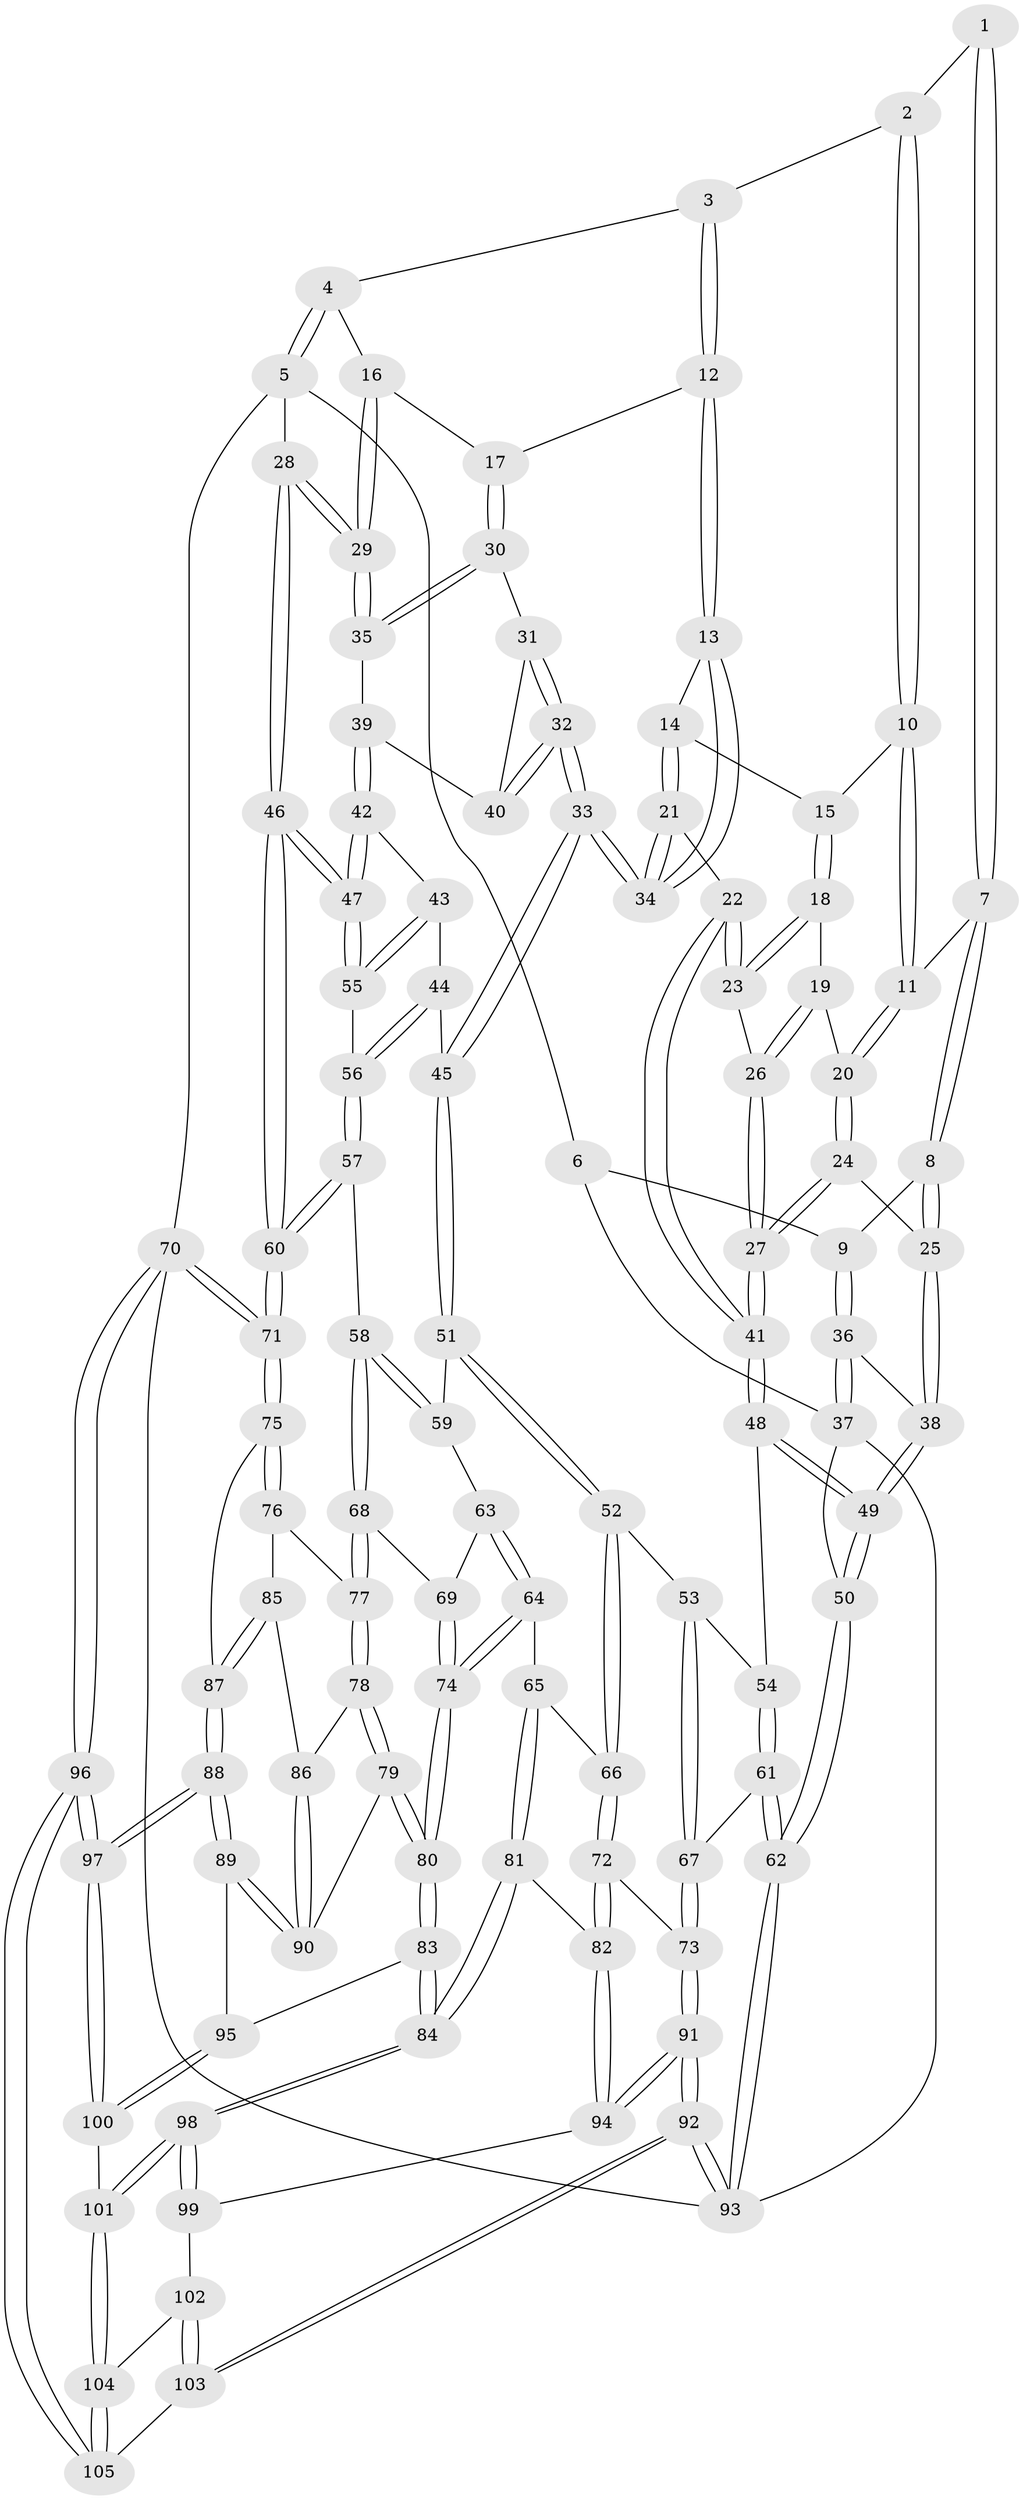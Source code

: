 // Generated by graph-tools (version 1.1) at 2025/38/03/09/25 02:38:31]
// undirected, 105 vertices, 259 edges
graph export_dot {
graph [start="1"]
  node [color=gray90,style=filled];
  1 [pos="+0.319610468522599+0"];
  2 [pos="+0.40755085832379123+0"];
  3 [pos="+0.615580647325676+0"];
  4 [pos="+1+0"];
  5 [pos="+1+0"];
  6 [pos="+0+0"];
  7 [pos="+0.14386336116349516+0.1299785939980365"];
  8 [pos="+0.1087432299158491+0.15110834670935963"];
  9 [pos="+0.08458734308533827+0.15422388034587195"];
  10 [pos="+0.41115149700163023+0"];
  11 [pos="+0.3387049239703299+0.14398303361318368"];
  12 [pos="+0.6608793729108372+0.15389226600638767"];
  13 [pos="+0.6544981094399968+0.1574033351329671"];
  14 [pos="+0.5731631230704858+0.15112297290281038"];
  15 [pos="+0.5518070009159662+0.1486372214650016"];
  16 [pos="+0.7692096925408483+0.14720109718496804"];
  17 [pos="+0.7622803124021634+0.1530217207112149"];
  18 [pos="+0.5046777022245175+0.18730230931117037"];
  19 [pos="+0.380688906548634+0.18075604135558823"];
  20 [pos="+0.34402193595364794+0.15594853184011892"];
  21 [pos="+0.560614548655346+0.3535028636438024"];
  22 [pos="+0.518922283647004+0.34509194464881277"];
  23 [pos="+0.5025591232397474+0.306717321949081"];
  24 [pos="+0.25778881807644105+0.3058775422115857"];
  25 [pos="+0.2514335505716585+0.3051062605271739"];
  26 [pos="+0.397951513368257+0.26976611464088757"];
  27 [pos="+0.33264376074759855+0.3814586972799703"];
  28 [pos="+1+0.3496906756466191"];
  29 [pos="+1+0.3368871770385576"];
  30 [pos="+0.7759477847102476+0.20156580111443526"];
  31 [pos="+0.763962041664899+0.26081863047341597"];
  32 [pos="+0.6511375330293739+0.3661634729430465"];
  33 [pos="+0.630981772863695+0.3749555560578221"];
  34 [pos="+0.6257366859812562+0.3693606067961201"];
  35 [pos="+0.8819237475664266+0.2991318801125808"];
  36 [pos="+0.0369816409053458+0.1798101177284644"];
  37 [pos="+0+0.26267894622189836"];
  38 [pos="+0.17806477061658568+0.34944100485126156"];
  39 [pos="+0.7974500499640426+0.3468739604178473"];
  40 [pos="+0.7934338689914769+0.34473273914075186"];
  41 [pos="+0.3655701263005582+0.46174745309154475"];
  42 [pos="+0.8046393547711133+0.37559853813964517"];
  43 [pos="+0.7744553352926364+0.4187482682537873"];
  44 [pos="+0.7150384271562407+0.4370036441298428"];
  45 [pos="+0.6421478338484267+0.4190246508937773"];
  46 [pos="+1+0.49197491803945675"];
  47 [pos="+0.9205568316982752+0.4570014528738862"];
  48 [pos="+0.3646222124641895+0.46739387821697315"];
  49 [pos="+0+0.5799480813764586"];
  50 [pos="+0+0.600312216560671"];
  51 [pos="+0.6229674297465422+0.49105887979531215"];
  52 [pos="+0.48891562544700773+0.5727124159333262"];
  53 [pos="+0.4347166177724005+0.540448158452434"];
  54 [pos="+0.3822102400489749+0.49365724111455594"];
  55 [pos="+0.8307952079695489+0.47186430501523985"];
  56 [pos="+0.78137569741837+0.503818479007865"];
  57 [pos="+0.7561299914167678+0.604185324189478"];
  58 [pos="+0.7485791716024826+0.6093672708364978"];
  59 [pos="+0.6992703159743336+0.5802680908755582"];
  60 [pos="+1+0.5572950775533606"];
  61 [pos="+0.27291008465835465+0.7153767491627978"];
  62 [pos="+0+0.600851460256309"];
  63 [pos="+0.5969932583274459+0.6443219158024958"];
  64 [pos="+0.5749471281933054+0.6533305443547672"];
  65 [pos="+0.5330650876883631+0.6444105905924391"];
  66 [pos="+0.4992644941489602+0.6086502836024993"];
  67 [pos="+0.3174689362971177+0.7526197472692735"];
  68 [pos="+0.7479558403271096+0.6160223782376314"];
  69 [pos="+0.6955290571708502+0.6648456502220585"];
  70 [pos="+1+1"];
  71 [pos="+1+0.6202289654021587"];
  72 [pos="+0.39839152580584225+0.7527427926920348"];
  73 [pos="+0.3264295217725187+0.7640459401816364"];
  74 [pos="+0.651214756601666+0.7216724927971306"];
  75 [pos="+0.9335876364795046+0.7424184453386722"];
  76 [pos="+0.8442254546086064+0.7197222168707437"];
  77 [pos="+0.777330352168063+0.6916073325861709"];
  78 [pos="+0.7424279953347722+0.769250824378211"];
  79 [pos="+0.7014474273128608+0.79344895060748"];
  80 [pos="+0.6542721701554046+0.8131990196998415"];
  81 [pos="+0.5427007255101738+0.8174023455116259"];
  82 [pos="+0.5103394347569395+0.8132306981377395"];
  83 [pos="+0.6524301413916538+0.815802378239983"];
  84 [pos="+0.5938470059867312+0.8558943471127213"];
  85 [pos="+0.7928153283919106+0.7837593148283944"];
  86 [pos="+0.7675712364136931+0.7805162086961206"];
  87 [pos="+0.8748126012629583+0.8203448640566409"];
  88 [pos="+0.8505671178223057+0.8908226303411694"];
  89 [pos="+0.8364441419455497+0.8903179833463998"];
  90 [pos="+0.801321027397878+0.8507666547407858"];
  91 [pos="+0.3090796437355947+0.8765134894843732"];
  92 [pos="+0+1"];
  93 [pos="+0+1"];
  94 [pos="+0.3909689762890628+0.9040095956521407"];
  95 [pos="+0.7836362239380102+0.9020265721511824"];
  96 [pos="+1+1"];
  97 [pos="+1+1"];
  98 [pos="+0.5918863344291961+0.886735865867728"];
  99 [pos="+0.40235315399941823+0.9156425089608585"];
  100 [pos="+0.7438224982173547+0.9508744888567726"];
  101 [pos="+0.5991822320079055+1"];
  102 [pos="+0.41871545962149903+0.9430576776629065"];
  103 [pos="+0.15385713352213526+1"];
  104 [pos="+0.5855634118786486+1"];
  105 [pos="+0.5850541395080642+1"];
  1 -- 2;
  1 -- 7;
  1 -- 7;
  2 -- 3;
  2 -- 10;
  2 -- 10;
  3 -- 4;
  3 -- 12;
  3 -- 12;
  4 -- 5;
  4 -- 5;
  4 -- 16;
  5 -- 6;
  5 -- 28;
  5 -- 70;
  6 -- 9;
  6 -- 37;
  7 -- 8;
  7 -- 8;
  7 -- 11;
  8 -- 9;
  8 -- 25;
  8 -- 25;
  9 -- 36;
  9 -- 36;
  10 -- 11;
  10 -- 11;
  10 -- 15;
  11 -- 20;
  11 -- 20;
  12 -- 13;
  12 -- 13;
  12 -- 17;
  13 -- 14;
  13 -- 34;
  13 -- 34;
  14 -- 15;
  14 -- 21;
  14 -- 21;
  15 -- 18;
  15 -- 18;
  16 -- 17;
  16 -- 29;
  16 -- 29;
  17 -- 30;
  17 -- 30;
  18 -- 19;
  18 -- 23;
  18 -- 23;
  19 -- 20;
  19 -- 26;
  19 -- 26;
  20 -- 24;
  20 -- 24;
  21 -- 22;
  21 -- 34;
  21 -- 34;
  22 -- 23;
  22 -- 23;
  22 -- 41;
  22 -- 41;
  23 -- 26;
  24 -- 25;
  24 -- 27;
  24 -- 27;
  25 -- 38;
  25 -- 38;
  26 -- 27;
  26 -- 27;
  27 -- 41;
  27 -- 41;
  28 -- 29;
  28 -- 29;
  28 -- 46;
  28 -- 46;
  29 -- 35;
  29 -- 35;
  30 -- 31;
  30 -- 35;
  30 -- 35;
  31 -- 32;
  31 -- 32;
  31 -- 40;
  32 -- 33;
  32 -- 33;
  32 -- 40;
  32 -- 40;
  33 -- 34;
  33 -- 34;
  33 -- 45;
  33 -- 45;
  35 -- 39;
  36 -- 37;
  36 -- 37;
  36 -- 38;
  37 -- 50;
  37 -- 93;
  38 -- 49;
  38 -- 49;
  39 -- 40;
  39 -- 42;
  39 -- 42;
  41 -- 48;
  41 -- 48;
  42 -- 43;
  42 -- 47;
  42 -- 47;
  43 -- 44;
  43 -- 55;
  43 -- 55;
  44 -- 45;
  44 -- 56;
  44 -- 56;
  45 -- 51;
  45 -- 51;
  46 -- 47;
  46 -- 47;
  46 -- 60;
  46 -- 60;
  47 -- 55;
  47 -- 55;
  48 -- 49;
  48 -- 49;
  48 -- 54;
  49 -- 50;
  49 -- 50;
  50 -- 62;
  50 -- 62;
  51 -- 52;
  51 -- 52;
  51 -- 59;
  52 -- 53;
  52 -- 66;
  52 -- 66;
  53 -- 54;
  53 -- 67;
  53 -- 67;
  54 -- 61;
  54 -- 61;
  55 -- 56;
  56 -- 57;
  56 -- 57;
  57 -- 58;
  57 -- 60;
  57 -- 60;
  58 -- 59;
  58 -- 59;
  58 -- 68;
  58 -- 68;
  59 -- 63;
  60 -- 71;
  60 -- 71;
  61 -- 62;
  61 -- 62;
  61 -- 67;
  62 -- 93;
  62 -- 93;
  63 -- 64;
  63 -- 64;
  63 -- 69;
  64 -- 65;
  64 -- 74;
  64 -- 74;
  65 -- 66;
  65 -- 81;
  65 -- 81;
  66 -- 72;
  66 -- 72;
  67 -- 73;
  67 -- 73;
  68 -- 69;
  68 -- 77;
  68 -- 77;
  69 -- 74;
  69 -- 74;
  70 -- 71;
  70 -- 71;
  70 -- 96;
  70 -- 96;
  70 -- 93;
  71 -- 75;
  71 -- 75;
  72 -- 73;
  72 -- 82;
  72 -- 82;
  73 -- 91;
  73 -- 91;
  74 -- 80;
  74 -- 80;
  75 -- 76;
  75 -- 76;
  75 -- 87;
  76 -- 77;
  76 -- 85;
  77 -- 78;
  77 -- 78;
  78 -- 79;
  78 -- 79;
  78 -- 86;
  79 -- 80;
  79 -- 80;
  79 -- 90;
  80 -- 83;
  80 -- 83;
  81 -- 82;
  81 -- 84;
  81 -- 84;
  82 -- 94;
  82 -- 94;
  83 -- 84;
  83 -- 84;
  83 -- 95;
  84 -- 98;
  84 -- 98;
  85 -- 86;
  85 -- 87;
  85 -- 87;
  86 -- 90;
  86 -- 90;
  87 -- 88;
  87 -- 88;
  88 -- 89;
  88 -- 89;
  88 -- 97;
  88 -- 97;
  89 -- 90;
  89 -- 90;
  89 -- 95;
  91 -- 92;
  91 -- 92;
  91 -- 94;
  91 -- 94;
  92 -- 93;
  92 -- 93;
  92 -- 103;
  92 -- 103;
  94 -- 99;
  95 -- 100;
  95 -- 100;
  96 -- 97;
  96 -- 97;
  96 -- 105;
  96 -- 105;
  97 -- 100;
  97 -- 100;
  98 -- 99;
  98 -- 99;
  98 -- 101;
  98 -- 101;
  99 -- 102;
  100 -- 101;
  101 -- 104;
  101 -- 104;
  102 -- 103;
  102 -- 103;
  102 -- 104;
  103 -- 105;
  104 -- 105;
  104 -- 105;
}
